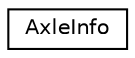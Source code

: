 digraph "Graphical Class Hierarchy"
{
 // LATEX_PDF_SIZE
  edge [fontname="Helvetica",fontsize="10",labelfontname="Helvetica",labelfontsize="10"];
  node [fontname="Helvetica",fontsize="10",shape=record];
  rankdir="LR";
  Node0 [label="AxleInfo",height=0.2,width=0.4,color="black", fillcolor="white", style="filled",URL="$class_axle_info.html",tooltip=" "];
}
